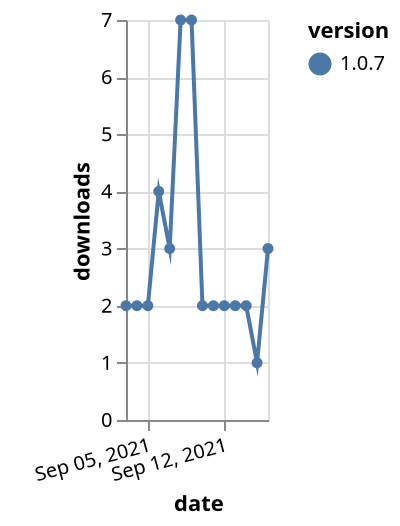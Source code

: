 {"$schema": "https://vega.github.io/schema/vega-lite/v5.json", "description": "A simple bar chart with embedded data.", "data": {"values": [{"date": "2021-09-03", "total": 3099, "delta": 2, "version": "1.0.7"}, {"date": "2021-09-04", "total": 3101, "delta": 2, "version": "1.0.7"}, {"date": "2021-09-05", "total": 3103, "delta": 2, "version": "1.0.7"}, {"date": "2021-09-06", "total": 3107, "delta": 4, "version": "1.0.7"}, {"date": "2021-09-07", "total": 3110, "delta": 3, "version": "1.0.7"}, {"date": "2021-09-08", "total": 3117, "delta": 7, "version": "1.0.7"}, {"date": "2021-09-09", "total": 3124, "delta": 7, "version": "1.0.7"}, {"date": "2021-09-10", "total": 3126, "delta": 2, "version": "1.0.7"}, {"date": "2021-09-11", "total": 3128, "delta": 2, "version": "1.0.7"}, {"date": "2021-09-12", "total": 3130, "delta": 2, "version": "1.0.7"}, {"date": "2021-09-13", "total": 3132, "delta": 2, "version": "1.0.7"}, {"date": "2021-09-14", "total": 3134, "delta": 2, "version": "1.0.7"}, {"date": "2021-09-15", "total": 3135, "delta": 1, "version": "1.0.7"}, {"date": "2021-09-16", "total": 3138, "delta": 3, "version": "1.0.7"}]}, "width": "container", "mark": {"type": "line", "point": {"filled": true}}, "encoding": {"x": {"field": "date", "type": "temporal", "timeUnit": "yearmonthdate", "title": "date", "axis": {"labelAngle": -15}}, "y": {"field": "delta", "type": "quantitative", "title": "downloads"}, "color": {"field": "version", "type": "nominal"}, "tooltip": {"field": "delta"}}}